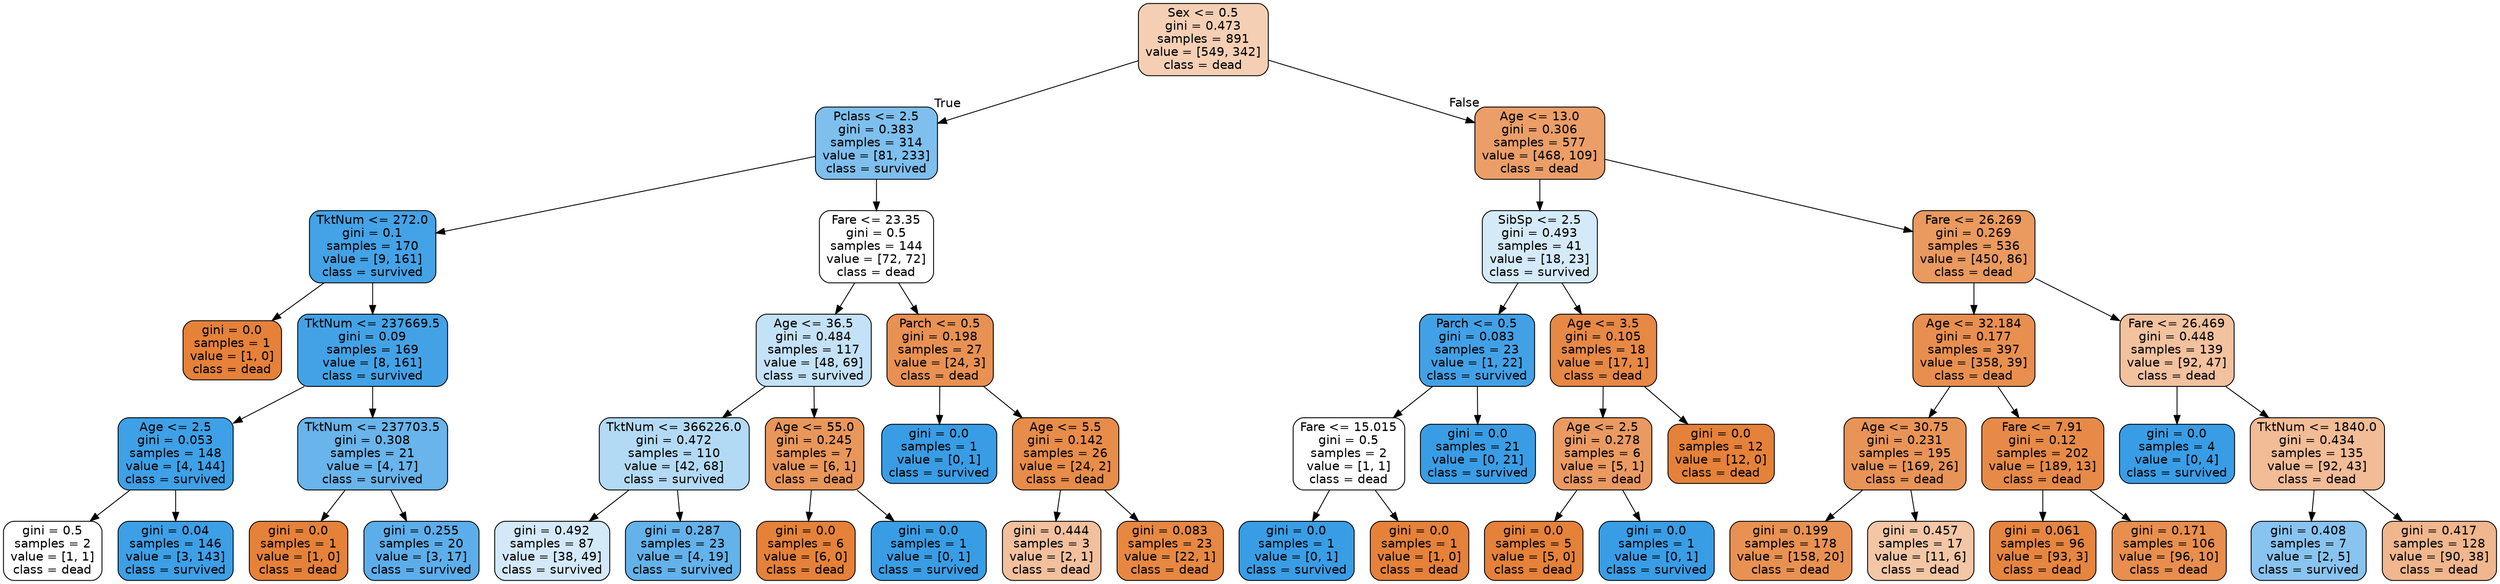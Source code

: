 digraph Tree {
node [shape=box, style="filled, rounded", color="black", fontname=helvetica] ;
edge [fontname=helvetica] ;
0 [label="Sex <= 0.5\ngini = 0.473\nsamples = 891\nvalue = [549, 342]\nclass = dead", fillcolor="#f5cfb4"] ;
1 [label="Pclass <= 2.5\ngini = 0.383\nsamples = 314\nvalue = [81, 233]\nclass = survived", fillcolor="#7ebfee"] ;
0 -> 1 [labeldistance=2.5, labelangle=45, headlabel="True"] ;
2 [label="TktNum <= 272.0\ngini = 0.1\nsamples = 170\nvalue = [9, 161]\nclass = survived", fillcolor="#44a2e6"] ;
1 -> 2 ;
3 [label="gini = 0.0\nsamples = 1\nvalue = [1, 0]\nclass = dead", fillcolor="#e58139"] ;
2 -> 3 ;
4 [label="TktNum <= 237669.5\ngini = 0.09\nsamples = 169\nvalue = [8, 161]\nclass = survived", fillcolor="#43a2e6"] ;
2 -> 4 ;
5 [label="Age <= 2.5\ngini = 0.053\nsamples = 148\nvalue = [4, 144]\nclass = survived", fillcolor="#3ea0e6"] ;
4 -> 5 ;
6 [label="gini = 0.5\nsamples = 2\nvalue = [1, 1]\nclass = dead", fillcolor="#ffffff"] ;
5 -> 6 ;
7 [label="gini = 0.04\nsamples = 146\nvalue = [3, 143]\nclass = survived", fillcolor="#3d9fe6"] ;
5 -> 7 ;
8 [label="TktNum <= 237703.5\ngini = 0.308\nsamples = 21\nvalue = [4, 17]\nclass = survived", fillcolor="#68b4eb"] ;
4 -> 8 ;
9 [label="gini = 0.0\nsamples = 1\nvalue = [1, 0]\nclass = dead", fillcolor="#e58139"] ;
8 -> 9 ;
10 [label="gini = 0.255\nsamples = 20\nvalue = [3, 17]\nclass = survived", fillcolor="#5caeea"] ;
8 -> 10 ;
11 [label="Fare <= 23.35\ngini = 0.5\nsamples = 144\nvalue = [72, 72]\nclass = dead", fillcolor="#ffffff"] ;
1 -> 11 ;
12 [label="Age <= 36.5\ngini = 0.484\nsamples = 117\nvalue = [48, 69]\nclass = survived", fillcolor="#c3e1f7"] ;
11 -> 12 ;
13 [label="TktNum <= 366226.0\ngini = 0.472\nsamples = 110\nvalue = [42, 68]\nclass = survived", fillcolor="#b3daf5"] ;
12 -> 13 ;
14 [label="gini = 0.492\nsamples = 87\nvalue = [38, 49]\nclass = survived", fillcolor="#d3e9f9"] ;
13 -> 14 ;
15 [label="gini = 0.287\nsamples = 23\nvalue = [4, 19]\nclass = survived", fillcolor="#63b2ea"] ;
13 -> 15 ;
16 [label="Age <= 55.0\ngini = 0.245\nsamples = 7\nvalue = [6, 1]\nclass = dead", fillcolor="#e9965a"] ;
12 -> 16 ;
17 [label="gini = 0.0\nsamples = 6\nvalue = [6, 0]\nclass = dead", fillcolor="#e58139"] ;
16 -> 17 ;
18 [label="gini = 0.0\nsamples = 1\nvalue = [0, 1]\nclass = survived", fillcolor="#399de5"] ;
16 -> 18 ;
19 [label="Parch <= 0.5\ngini = 0.198\nsamples = 27\nvalue = [24, 3]\nclass = dead", fillcolor="#e89152"] ;
11 -> 19 ;
20 [label="gini = 0.0\nsamples = 1\nvalue = [0, 1]\nclass = survived", fillcolor="#399de5"] ;
19 -> 20 ;
21 [label="Age <= 5.5\ngini = 0.142\nsamples = 26\nvalue = [24, 2]\nclass = dead", fillcolor="#e78c49"] ;
19 -> 21 ;
22 [label="gini = 0.444\nsamples = 3\nvalue = [2, 1]\nclass = dead", fillcolor="#f2c09c"] ;
21 -> 22 ;
23 [label="gini = 0.083\nsamples = 23\nvalue = [22, 1]\nclass = dead", fillcolor="#e68742"] ;
21 -> 23 ;
24 [label="Age <= 13.0\ngini = 0.306\nsamples = 577\nvalue = [468, 109]\nclass = dead", fillcolor="#eb9e67"] ;
0 -> 24 [labeldistance=2.5, labelangle=-45, headlabel="False"] ;
25 [label="SibSp <= 2.5\ngini = 0.493\nsamples = 41\nvalue = [18, 23]\nclass = survived", fillcolor="#d4eaf9"] ;
24 -> 25 ;
26 [label="Parch <= 0.5\ngini = 0.083\nsamples = 23\nvalue = [1, 22]\nclass = survived", fillcolor="#42a1e6"] ;
25 -> 26 ;
27 [label="Fare <= 15.015\ngini = 0.5\nsamples = 2\nvalue = [1, 1]\nclass = dead", fillcolor="#ffffff"] ;
26 -> 27 ;
28 [label="gini = 0.0\nsamples = 1\nvalue = [0, 1]\nclass = survived", fillcolor="#399de5"] ;
27 -> 28 ;
29 [label="gini = 0.0\nsamples = 1\nvalue = [1, 0]\nclass = dead", fillcolor="#e58139"] ;
27 -> 29 ;
30 [label="gini = 0.0\nsamples = 21\nvalue = [0, 21]\nclass = survived", fillcolor="#399de5"] ;
26 -> 30 ;
31 [label="Age <= 3.5\ngini = 0.105\nsamples = 18\nvalue = [17, 1]\nclass = dead", fillcolor="#e78845"] ;
25 -> 31 ;
32 [label="Age <= 2.5\ngini = 0.278\nsamples = 6\nvalue = [5, 1]\nclass = dead", fillcolor="#ea9a61"] ;
31 -> 32 ;
33 [label="gini = 0.0\nsamples = 5\nvalue = [5, 0]\nclass = dead", fillcolor="#e58139"] ;
32 -> 33 ;
34 [label="gini = 0.0\nsamples = 1\nvalue = [0, 1]\nclass = survived", fillcolor="#399de5"] ;
32 -> 34 ;
35 [label="gini = 0.0\nsamples = 12\nvalue = [12, 0]\nclass = dead", fillcolor="#e58139"] ;
31 -> 35 ;
36 [label="Fare <= 26.269\ngini = 0.269\nsamples = 536\nvalue = [450, 86]\nclass = dead", fillcolor="#ea995f"] ;
24 -> 36 ;
37 [label="Age <= 32.184\ngini = 0.177\nsamples = 397\nvalue = [358, 39]\nclass = dead", fillcolor="#e88f4f"] ;
36 -> 37 ;
38 [label="Age <= 30.75\ngini = 0.231\nsamples = 195\nvalue = [169, 26]\nclass = dead", fillcolor="#e99457"] ;
37 -> 38 ;
39 [label="gini = 0.199\nsamples = 178\nvalue = [158, 20]\nclass = dead", fillcolor="#e89152"] ;
38 -> 39 ;
40 [label="gini = 0.457\nsamples = 17\nvalue = [11, 6]\nclass = dead", fillcolor="#f3c6a5"] ;
38 -> 40 ;
41 [label="Fare <= 7.91\ngini = 0.12\nsamples = 202\nvalue = [189, 13]\nclass = dead", fillcolor="#e78a47"] ;
37 -> 41 ;
42 [label="gini = 0.061\nsamples = 96\nvalue = [93, 3]\nclass = dead", fillcolor="#e6853f"] ;
41 -> 42 ;
43 [label="gini = 0.171\nsamples = 106\nvalue = [96, 10]\nclass = dead", fillcolor="#e88e4e"] ;
41 -> 43 ;
44 [label="Fare <= 26.469\ngini = 0.448\nsamples = 139\nvalue = [92, 47]\nclass = dead", fillcolor="#f2c19e"] ;
36 -> 44 ;
45 [label="gini = 0.0\nsamples = 4\nvalue = [0, 4]\nclass = survived", fillcolor="#399de5"] ;
44 -> 45 ;
46 [label="TktNum <= 1840.0\ngini = 0.434\nsamples = 135\nvalue = [92, 43]\nclass = dead", fillcolor="#f1bc96"] ;
44 -> 46 ;
47 [label="gini = 0.408\nsamples = 7\nvalue = [2, 5]\nclass = survived", fillcolor="#88c4ef"] ;
46 -> 47 ;
48 [label="gini = 0.417\nsamples = 128\nvalue = [90, 38]\nclass = dead", fillcolor="#f0b68d"] ;
46 -> 48 ;
}